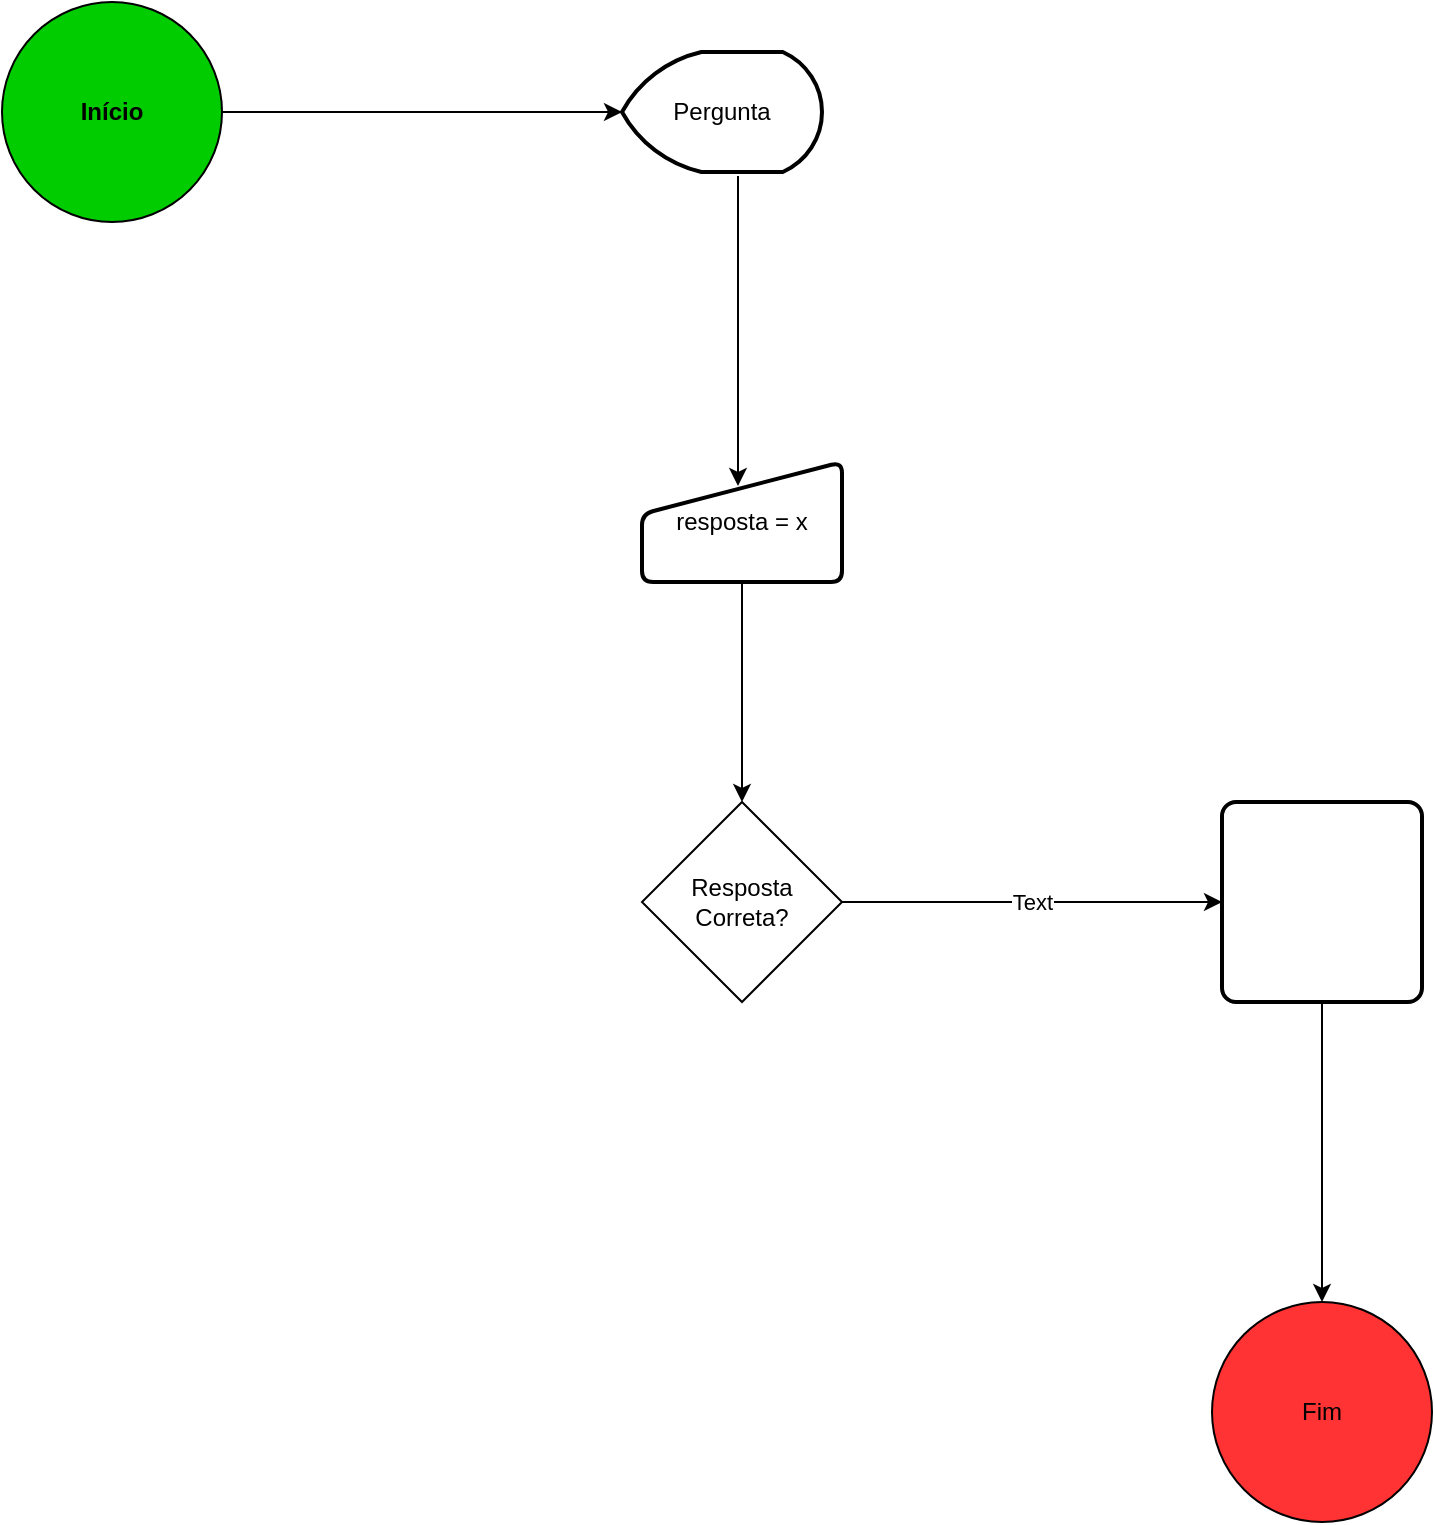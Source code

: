 <mxfile>
    <diagram id="KUhhtN-Kt2C_bHRwGRu0" name="Página-1">
        <mxGraphModel dx="666" dy="792" grid="1" gridSize="10" guides="1" tooltips="1" connect="1" arrows="1" fold="1" page="1" pageScale="1" pageWidth="827" pageHeight="1169" math="0" shadow="0">
            <root>
                <mxCell id="0"/>
                <mxCell id="1" parent="0"/>
                <mxCell id="3" value="&lt;b&gt;Início&lt;/b&gt;" style="ellipse;whiteSpace=wrap;html=1;aspect=fixed;fillColor=#00CC00;" vertex="1" parent="1">
                    <mxGeometry x="80" y="100" width="110" height="110" as="geometry"/>
                </mxCell>
                <mxCell id="4" value="Pergunta" style="strokeWidth=2;html=1;shape=mxgraph.flowchart.display;whiteSpace=wrap;" vertex="1" parent="1">
                    <mxGeometry x="390" y="125" width="100" height="60" as="geometry"/>
                </mxCell>
                <mxCell id="5" value="" style="endArrow=classic;html=1;entryX=0;entryY=0.5;entryDx=0;entryDy=0;entryPerimeter=0;" edge="1" parent="1" target="4">
                    <mxGeometry width="50" height="50" relative="1" as="geometry">
                        <mxPoint x="190" y="155" as="sourcePoint"/>
                        <mxPoint x="260" y="110" as="targetPoint"/>
                        <Array as="points"/>
                    </mxGeometry>
                </mxCell>
                <mxCell id="7" value="resposta = x" style="html=1;strokeWidth=2;shape=manualInput;whiteSpace=wrap;rounded=1;size=26;arcSize=11;" vertex="1" parent="1">
                    <mxGeometry x="400" y="330" width="100" height="60" as="geometry"/>
                </mxCell>
                <mxCell id="8" value="" style="endArrow=classic;html=1;exitX=0.58;exitY=1.033;exitDx=0;exitDy=0;exitPerimeter=0;entryX=0.48;entryY=0.2;entryDx=0;entryDy=0;entryPerimeter=0;" edge="1" parent="1" source="4" target="7">
                    <mxGeometry width="50" height="50" relative="1" as="geometry">
                        <mxPoint x="430" y="270" as="sourcePoint"/>
                        <mxPoint x="480" y="220" as="targetPoint"/>
                    </mxGeometry>
                </mxCell>
                <mxCell id="9" value="Resposta Correta?" style="rhombus;whiteSpace=wrap;html=1;" vertex="1" parent="1">
                    <mxGeometry x="400" y="500" width="100" height="100" as="geometry"/>
                </mxCell>
                <mxCell id="10" value="" style="endArrow=classic;html=1;entryX=0.5;entryY=0;entryDx=0;entryDy=0;exitX=0.5;exitY=1;exitDx=0;exitDy=0;" edge="1" parent="1" source="7" target="9">
                    <mxGeometry width="50" height="50" relative="1" as="geometry">
                        <mxPoint x="430" y="470" as="sourcePoint"/>
                        <mxPoint x="480" y="420" as="targetPoint"/>
                    </mxGeometry>
                </mxCell>
                <mxCell id="11" value="Text" style="endArrow=classic;html=1;exitX=1;exitY=0.5;exitDx=0;exitDy=0;entryX=0;entryY=0.5;entryDx=0;entryDy=0;" edge="1" parent="1" source="9" target="12">
                    <mxGeometry width="50" height="50" relative="1" as="geometry">
                        <mxPoint x="510" y="550" as="sourcePoint"/>
                        <mxPoint x="560" y="500" as="targetPoint"/>
                    </mxGeometry>
                </mxCell>
                <mxCell id="12" value="" style="rounded=1;whiteSpace=wrap;html=1;absoluteArcSize=1;arcSize=14;strokeWidth=2;" vertex="1" parent="1">
                    <mxGeometry x="690" y="500" width="100" height="100" as="geometry"/>
                </mxCell>
                <mxCell id="13" value="Fim" style="ellipse;whiteSpace=wrap;html=1;aspect=fixed;fillColor=#FF3333;" vertex="1" parent="1">
                    <mxGeometry x="685" y="750" width="110" height="110" as="geometry"/>
                </mxCell>
                <mxCell id="14" value="" style="endArrow=classic;html=1;entryX=0.5;entryY=0;entryDx=0;entryDy=0;exitX=0.5;exitY=1;exitDx=0;exitDy=0;" edge="1" parent="1" source="12" target="13">
                    <mxGeometry width="50" height="50" relative="1" as="geometry">
                        <mxPoint x="740" y="610" as="sourcePoint"/>
                        <mxPoint x="730" y="630" as="targetPoint"/>
                        <Array as="points"/>
                    </mxGeometry>
                </mxCell>
            </root>
        </mxGraphModel>
    </diagram>
</mxfile>